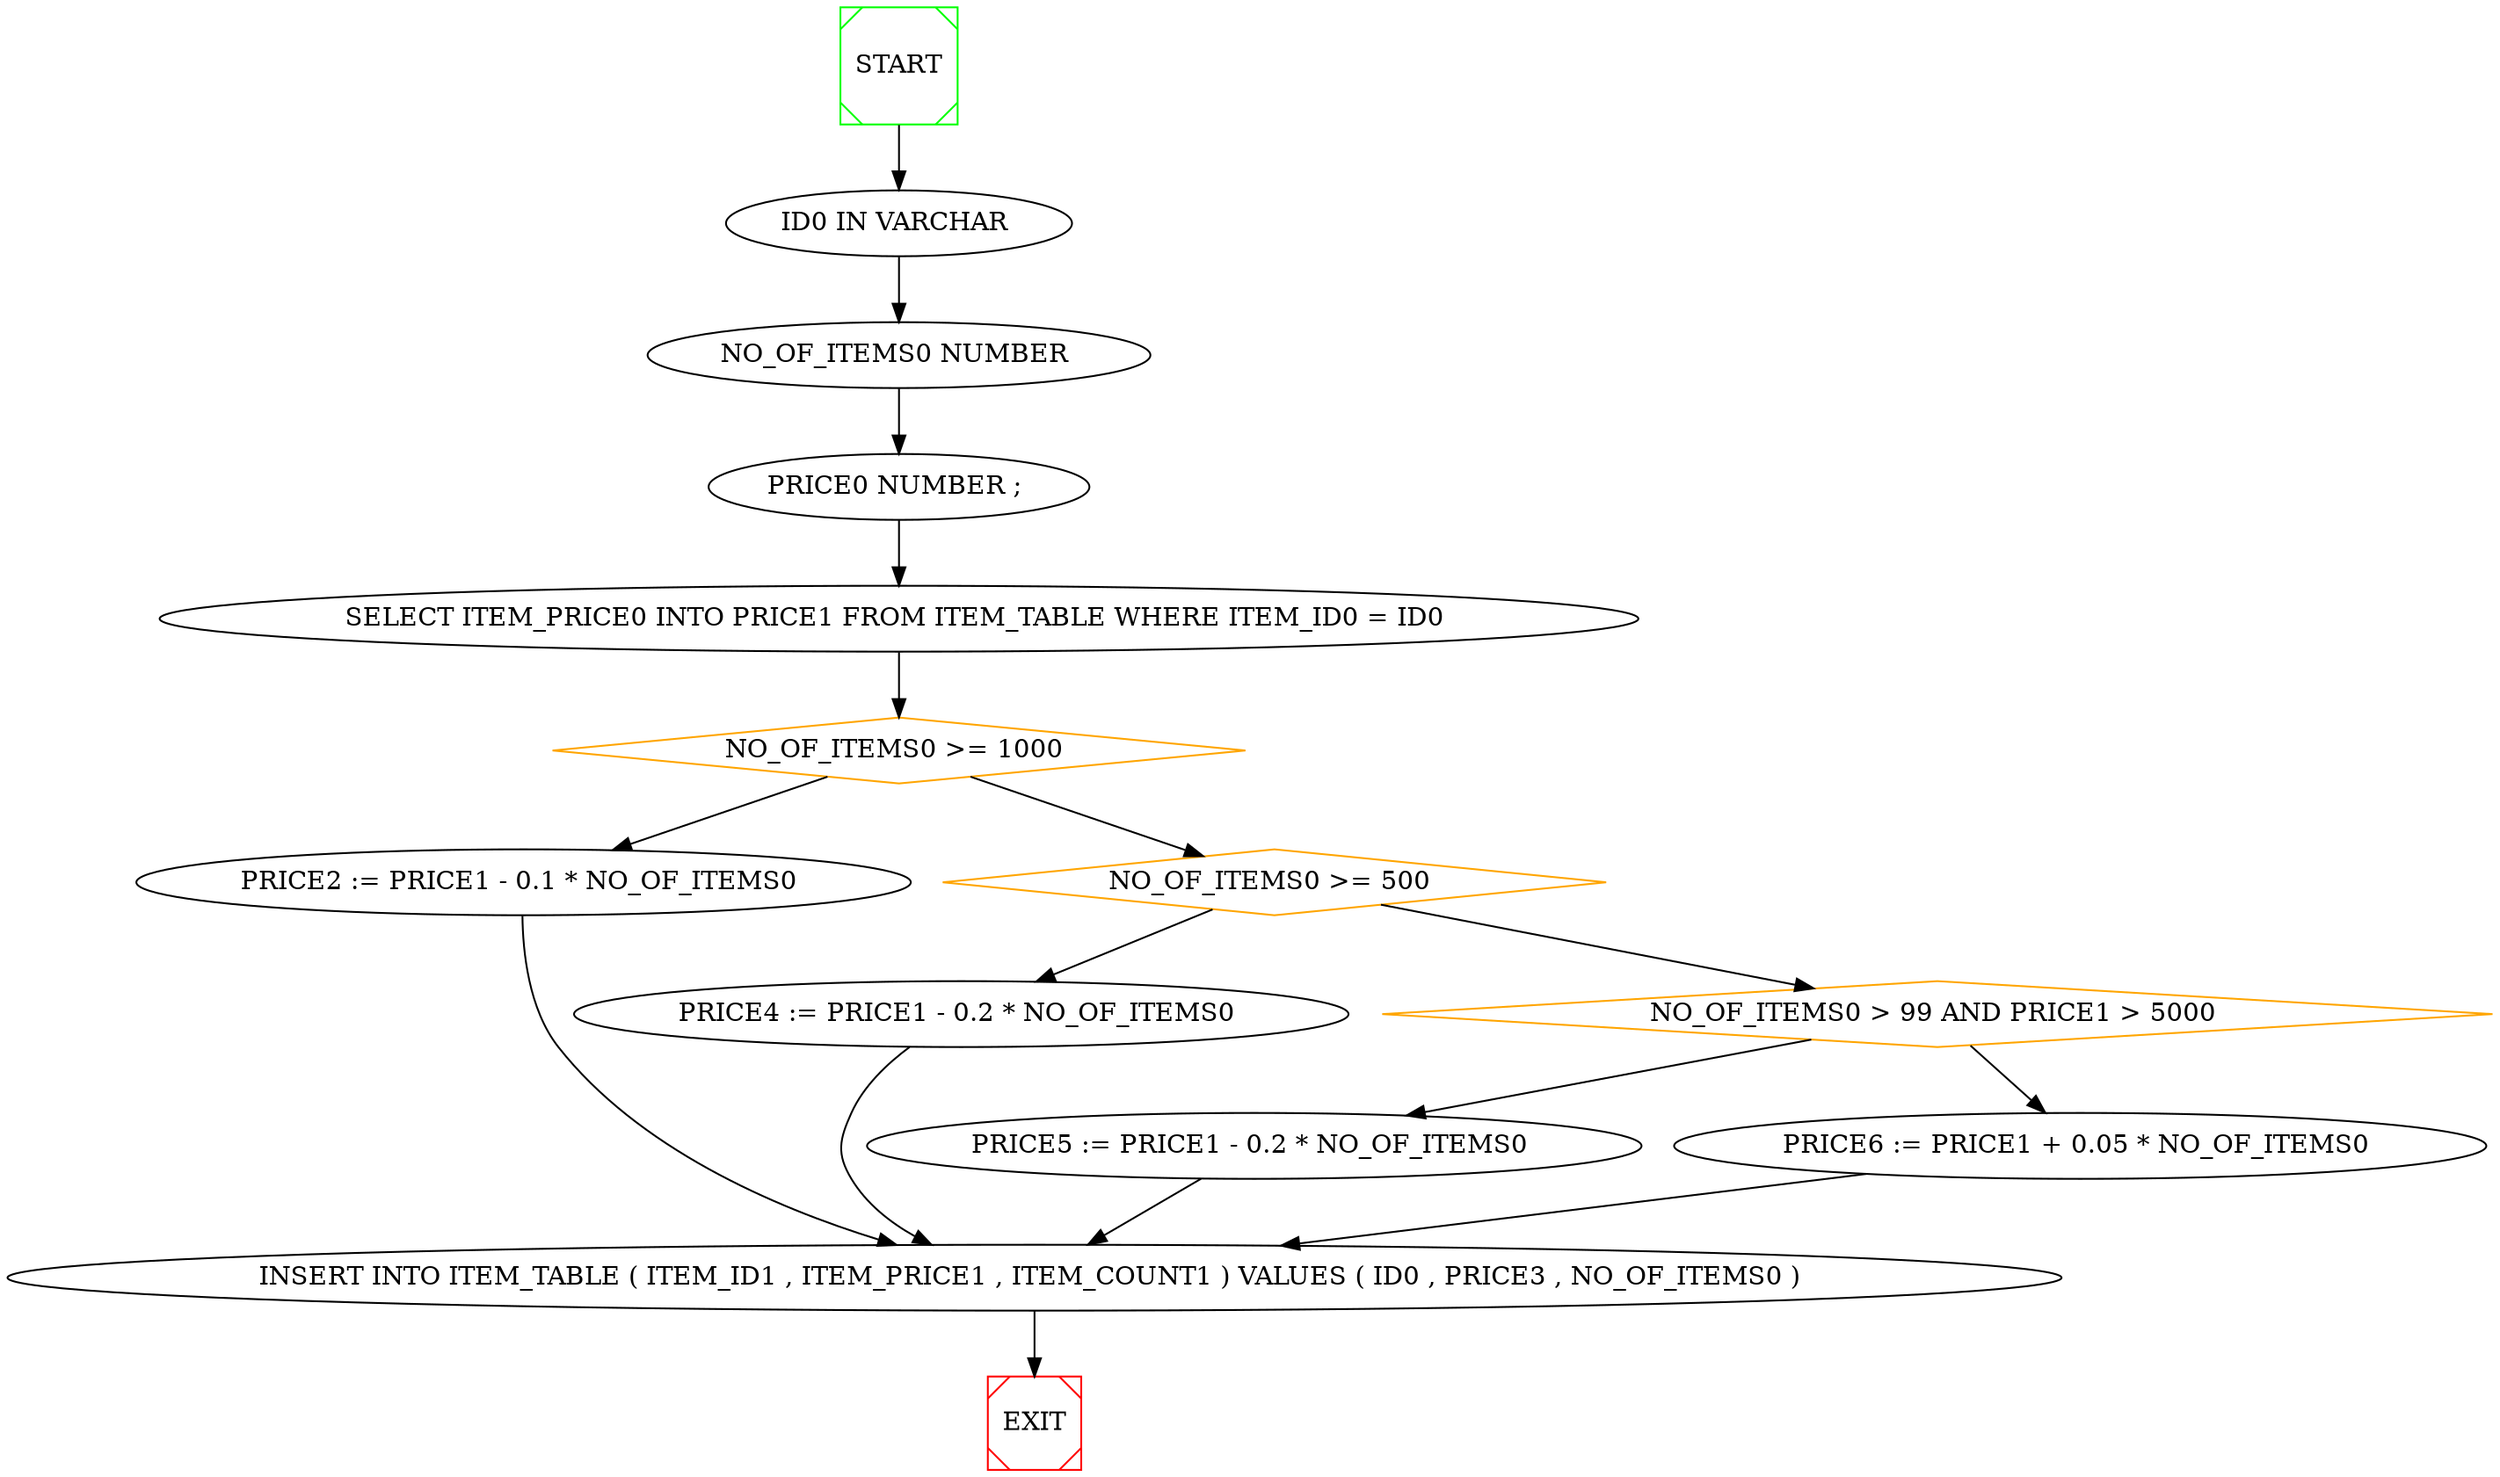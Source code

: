 digraph G {

	
	0[ label=""  ] ;
	
	0 -> 1 ;
	
	1[ label="ID0 IN VARCHAR "  ] ;
	
	1 -> 2 ;
	
	2[ label="NO_OF_ITEMS0 NUMBER "  ] ;
	
	2 -> 3 ;
	
	3[ label="PRICE0 NUMBER ; "  ] ;
	
	3 -> 4 ;
	
	4[ label="SELECT ITEM_PRICE0 INTO PRICE1 FROM ITEM_TABLE WHERE ITEM_ID0 = ID0 "  ] ;
	
	4 -> 5 ;
	
	5[ label="NO_OF_ITEMS0 >= 1000 " , color=orange, shape=diamond ] ;
	
	5 -> 6 ;
	5 -> 7 ;
	
	6[ label="PRICE2 := PRICE1 - 0.1 * NO_OF_ITEMS0 "  ] ;
	
	6 -> 12 ;
	
	7[ label="NO_OF_ITEMS0 >= 500 " , color=orange, shape=diamond ] ;
	
	7 -> 8 ;
	7 -> 9 ;
	
	8[ label="PRICE4 := PRICE1 - 0.2 * NO_OF_ITEMS0 "  ] ;
	
	8 -> 12 ;
	
	9[ label="NO_OF_ITEMS0 > 99 AND PRICE1 > 5000 " , color=orange, shape=diamond ] ;
	
	9 -> 10 ;
	9 -> 11 ;
	
	10[ label="PRICE5 := PRICE1 - 0.2 * NO_OF_ITEMS0 "  ] ;
	
	10 -> 12 ;
	
	11[ label="PRICE6 := PRICE1 + 0.05 * NO_OF_ITEMS0 "  ] ;
	
	11 -> 12 ;
	
	12[ label="INSERT INTO ITEM_TABLE ( ITEM_ID1 , ITEM_PRICE1 , ITEM_COUNT1 ) VALUES ( ID0 , PRICE3 , NO_OF_ITEMS0 ) "  ] ;
	
	0[ label="START", shape=Msquare, color=green ] ;
	12 -> EXIT ;EXIT[ shape=Msquare, color=red ] ;
	
}
